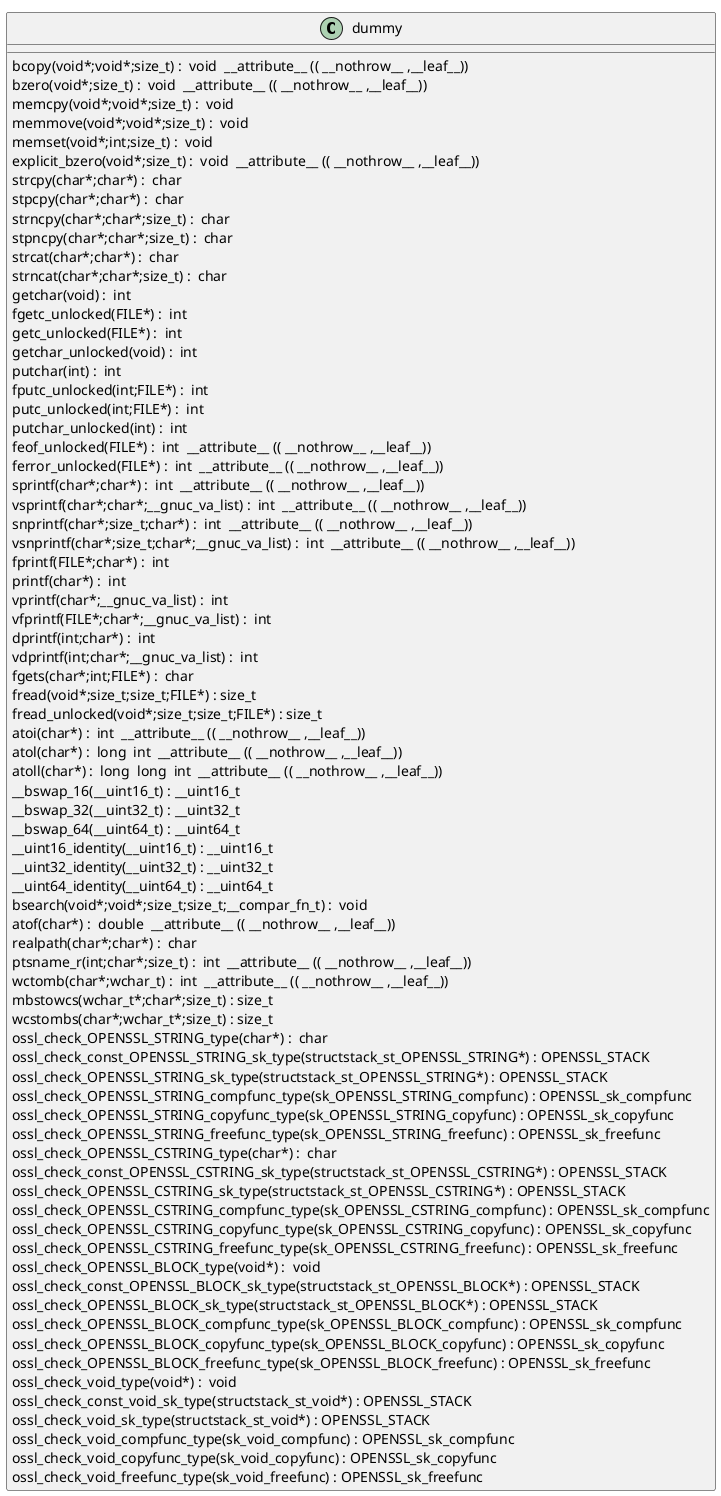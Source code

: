 @startuml
!pragma layout smetana
class dummy {
bcopy(void*;void*;size_t) :  void  __attribute__ (( __nothrow__ ,__leaf__)) [[[./../../.././qc/apps/lib/apps_ui.c.html#298]]]
bzero(void*;size_t) :  void  __attribute__ (( __nothrow__ ,__leaf__)) [[[./../../.././qc/apps/lib/apps_ui.c.html#305]]]
memcpy(void*;void*;size_t) :  void  [[[./../../.././qc/apps/lib/apps_ui.c.html#346]]]
memmove(void*;void*;size_t) :  void  [[[./../../.././qc/apps/lib/apps_ui.c.html#354]]]
memset(void*;int;size_t) :  void  [[[./../../.././qc/apps/lib/apps_ui.c.html#361]]]
explicit_bzero(void*;size_t) :  void  __attribute__ (( __nothrow__ ,__leaf__)) [[[./../../.././qc/apps/lib/apps_ui.c.html#374]]]
strcpy(char*;char*) :  char  [[[./../../.././qc/apps/lib/apps_ui.c.html#381]]]
stpcpy(char*;char*) :  char  [[[./../../.././qc/apps/lib/apps_ui.c.html#388]]]
strncpy(char*;char*;size_t) :  char  [[[./../../.././qc/apps/lib/apps_ui.c.html#396]]]
stpncpy(char*;char*;size_t) :  char  [[[./../../.././qc/apps/lib/apps_ui.c.html#406]]]
strcat(char*;char*) :  char  [[[./../../.././qc/apps/lib/apps_ui.c.html#413]]]
strncat(char*;char*;size_t) :  char  [[[./../../.././qc/apps/lib/apps_ui.c.html#420]]]
getchar(void) :  int  [[[./../../.././qc/apps/lib/apps_ui.c.html#1294]]]
fgetc_unlocked(FILE*) :  int  [[[./../../.././qc/apps/lib/apps_ui.c.html#1303]]]
getc_unlocked(FILE*) :  int  [[[./../../.././qc/apps/lib/apps_ui.c.html#1313]]]
getchar_unlocked(void) :  int  [[[./../../.././qc/apps/lib/apps_ui.c.html#1320]]]
putchar(int) :  int  [[[./../../.././qc/apps/lib/apps_ui.c.html#1329]]]
fputc_unlocked(int;FILE*) :  int  [[[./../../.././qc/apps/lib/apps_ui.c.html#1338]]]
putc_unlocked(int;FILE*) :  int  [[[./../../.././qc/apps/lib/apps_ui.c.html#1348]]]
putchar_unlocked(int) :  int  [[[./../../.././qc/apps/lib/apps_ui.c.html#1355]]]
feof_unlocked(FILE*) :  int  __attribute__ (( __nothrow__ ,__leaf__)) [[[./../../.././qc/apps/lib/apps_ui.c.html#1361]]]
ferror_unlocked(FILE*) :  int  __attribute__ (( __nothrow__ ,__leaf__)) [[[./../../.././qc/apps/lib/apps_ui.c.html#1368]]]
sprintf(char*;char*) :  int  __attribute__ (( __nothrow__ ,__leaf__)) [[[./../../.././qc/apps/lib/apps_ui.c.html#1387]]]
vsprintf(char*;char*;__gnuc_va_list) :  int  __attribute__ (( __nothrow__ ,__leaf__)) [[[./../../.././qc/apps/lib/apps_ui.c.html#1400]]]
snprintf(char*;size_t;char*) :  int  __attribute__ (( __nothrow__ ,__leaf__)) [[[./../../.././qc/apps/lib/apps_ui.c.html#1419]]]
vsnprintf(char*;size_t;char*;__gnuc_va_list) :  int  __attribute__ (( __nothrow__ ,__leaf__)) [[[./../../.././qc/apps/lib/apps_ui.c.html#1433]]]
fprintf(FILE*;char*) :  int  [[[./../../.././qc/apps/lib/apps_ui.c.html#1454]]]
printf(char*) :  int  [[[./../../.././qc/apps/lib/apps_ui.c.html#1461]]]
vprintf(char*;__gnuc_va_list) :  int  [[[./../../.././qc/apps/lib/apps_ui.c.html#1473]]]
vfprintf(FILE*;char*;__gnuc_va_list) :  int  [[[./../../.././qc/apps/lib/apps_ui.c.html#1483]]]
dprintf(int;char*) :  int  [[[./../../.././qc/apps/lib/apps_ui.c.html#1498]]]
vdprintf(int;char*;__gnuc_va_list) :  int  [[[./../../.././qc/apps/lib/apps_ui.c.html#1509]]]
fgets(char*;int;FILE*) :  char  [[[./../../.././qc/apps/lib/apps_ui.c.html#1528]]]
fread(void*;size_t;size_t;FILE*) : size_t [[[./../../.././qc/apps/lib/apps_ui.c.html#1554]]]
fread_unlocked(void*;size_t;size_t;FILE*) : size_t [[[./../../.././qc/apps/lib/apps_ui.c.html#1581]]]
atoi(char*) :  int  __attribute__ (( __nothrow__ ,__leaf__)) [[[./../../.././qc/apps/lib/apps_ui.c.html#1741]]]
atol(char*) :  long  int  __attribute__ (( __nothrow__ ,__leaf__)) [[[./../../.././qc/apps/lib/apps_ui.c.html#1746]]]
atoll(char*) :  long  long  int  __attribute__ (( __nothrow__ ,__leaf__)) [[[./../../.././qc/apps/lib/apps_ui.c.html#1753]]]
__bswap_16(__uint16_t) : __uint16_t [[[./../../.././qc/apps/lib/apps_ui.c.html#1900]]]
__bswap_32(__uint32_t) : __uint32_t [[[./../../.././qc/apps/lib/apps_ui.c.html#1915]]]
__bswap_64(__uint64_t) : __uint64_t [[[./../../.././qc/apps/lib/apps_ui.c.html#1925]]]
__uint16_identity(__uint16_t) : __uint16_t [[[./../../.././qc/apps/lib/apps_ui.c.html#1937]]]
__uint32_identity(__uint32_t) : __uint32_t [[[./../../.././qc/apps/lib/apps_ui.c.html#1943]]]
__uint64_identity(__uint64_t) : __uint64_t [[[./../../.././qc/apps/lib/apps_ui.c.html#1949]]]
bsearch(void*;void*;size_t;size_t;__compar_fn_t) :  void  [[[./../../.././qc/apps/lib/apps_ui.c.html#2617]]]
atof(char*) :  double  __attribute__ (( __nothrow__ ,__leaf__)) [[[./../../.././qc/apps/lib/apps_ui.c.html#1]]]
realpath(char*;char*) :  char  [[[./../../.././qc/apps/lib/apps_ui.c.html#1]]]
ptsname_r(int;char*;size_t) :  int  __attribute__ (( __nothrow__ ,__leaf__)) [[[./../../.././qc/apps/lib/apps_ui.c.html#1]]]
wctomb(char*;wchar_t) :  int  __attribute__ (( __nothrow__ ,__leaf__)) [[[./../../.././qc/apps/lib/apps_ui.c.html#1]]]
mbstowcs(wchar_t*;char*;size_t) : size_t [[[./../../.././qc/apps/lib/apps_ui.c.html#1]]]
wcstombs(char*;wchar_t*;size_t) : size_t [[[./../../.././qc/apps/lib/apps_ui.c.html#1]]]
ossl_check_OPENSSL_STRING_type(char*) :  char  [[[./../../.././qc/apps/lib/apps_ui.c.html#1]]]
ossl_check_const_OPENSSL_STRING_sk_type(structstack_st_OPENSSL_STRING*) : OPENSSL_STACK [[[./../../.././qc/apps/lib/apps_ui.c.html#1]]]
ossl_check_OPENSSL_STRING_sk_type(structstack_st_OPENSSL_STRING*) : OPENSSL_STACK [[[./../../.././qc/apps/lib/apps_ui.c.html#1]]]
ossl_check_OPENSSL_STRING_compfunc_type(sk_OPENSSL_STRING_compfunc) : OPENSSL_sk_compfunc [[[./../../.././qc/apps/lib/apps_ui.c.html#1]]]
ossl_check_OPENSSL_STRING_copyfunc_type(sk_OPENSSL_STRING_copyfunc) : OPENSSL_sk_copyfunc [[[./../../.././qc/apps/lib/apps_ui.c.html#1]]]
ossl_check_OPENSSL_STRING_freefunc_type(sk_OPENSSL_STRING_freefunc) : OPENSSL_sk_freefunc [[[./../../.././qc/apps/lib/apps_ui.c.html#1]]]
ossl_check_OPENSSL_CSTRING_type(char*) :  char  [[[./../../.././qc/apps/lib/apps_ui.c.html#1]]]
ossl_check_const_OPENSSL_CSTRING_sk_type(structstack_st_OPENSSL_CSTRING*) : OPENSSL_STACK [[[./../../.././qc/apps/lib/apps_ui.c.html#1]]]
ossl_check_OPENSSL_CSTRING_sk_type(structstack_st_OPENSSL_CSTRING*) : OPENSSL_STACK [[[./../../.././qc/apps/lib/apps_ui.c.html#1]]]
ossl_check_OPENSSL_CSTRING_compfunc_type(sk_OPENSSL_CSTRING_compfunc) : OPENSSL_sk_compfunc [[[./../../.././qc/apps/lib/apps_ui.c.html#1]]]
ossl_check_OPENSSL_CSTRING_copyfunc_type(sk_OPENSSL_CSTRING_copyfunc) : OPENSSL_sk_copyfunc [[[./../../.././qc/apps/lib/apps_ui.c.html#1]]]
ossl_check_OPENSSL_CSTRING_freefunc_type(sk_OPENSSL_CSTRING_freefunc) : OPENSSL_sk_freefunc [[[./../../.././qc/apps/lib/apps_ui.c.html#1]]]
ossl_check_OPENSSL_BLOCK_type(void*) :  void  [[[./../../.././qc/apps/lib/apps_ui.c.html#1]]]
ossl_check_const_OPENSSL_BLOCK_sk_type(structstack_st_OPENSSL_BLOCK*) : OPENSSL_STACK [[[./../../.././qc/apps/lib/apps_ui.c.html#1]]]
ossl_check_OPENSSL_BLOCK_sk_type(structstack_st_OPENSSL_BLOCK*) : OPENSSL_STACK [[[./../../.././qc/apps/lib/apps_ui.c.html#1]]]
ossl_check_OPENSSL_BLOCK_compfunc_type(sk_OPENSSL_BLOCK_compfunc) : OPENSSL_sk_compfunc [[[./../../.././qc/apps/lib/apps_ui.c.html#1]]]
ossl_check_OPENSSL_BLOCK_copyfunc_type(sk_OPENSSL_BLOCK_copyfunc) : OPENSSL_sk_copyfunc [[[./../../.././qc/apps/lib/apps_ui.c.html#1]]]
ossl_check_OPENSSL_BLOCK_freefunc_type(sk_OPENSSL_BLOCK_freefunc) : OPENSSL_sk_freefunc [[[./../../.././qc/apps/lib/apps_ui.c.html#1]]]
ossl_check_void_type(void*) :  void  [[[./../../.././qc/apps/lib/apps_ui.c.html#1]]]
ossl_check_const_void_sk_type(structstack_st_void*) : OPENSSL_STACK [[[./../../.././qc/apps/lib/apps_ui.c.html#1]]]
ossl_check_void_sk_type(structstack_st_void*) : OPENSSL_STACK [[[./../../.././qc/apps/lib/apps_ui.c.html#1]]]
ossl_check_void_compfunc_type(sk_void_compfunc) : OPENSSL_sk_compfunc [[[./../../.././qc/apps/lib/apps_ui.c.html#1]]]
ossl_check_void_copyfunc_type(sk_void_copyfunc) : OPENSSL_sk_copyfunc [[[./../../.././qc/apps/lib/apps_ui.c.html#1]]]
ossl_check_void_freefunc_type(sk_void_freefunc) : OPENSSL_sk_freefunc [[[./../../.././qc/apps/lib/apps_ui.c.html#1]]]
} 
@enduml
